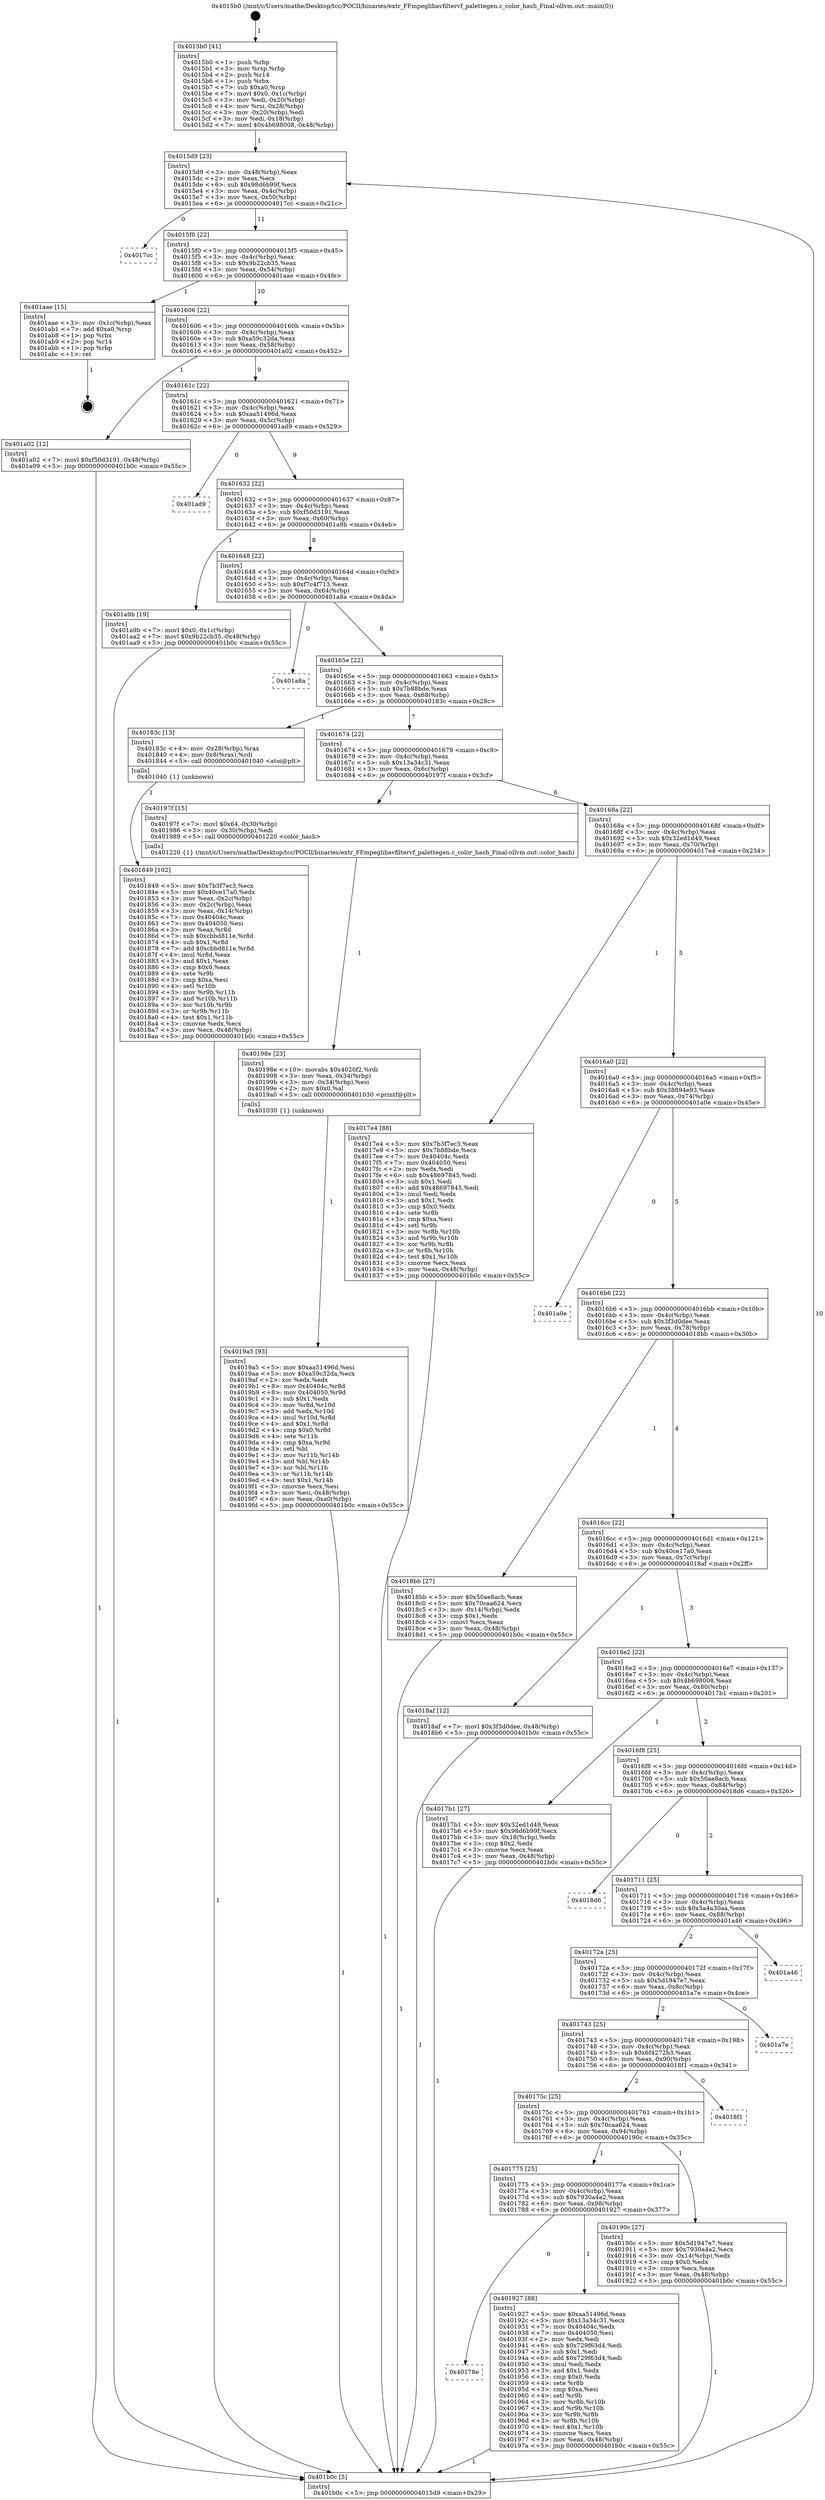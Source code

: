 digraph "0x4015b0" {
  label = "0x4015b0 (/mnt/c/Users/mathe/Desktop/tcc/POCII/binaries/extr_FFmpeglibavfiltervf_palettegen.c_color_hash_Final-ollvm.out::main(0))"
  labelloc = "t"
  node[shape=record]

  Entry [label="",width=0.3,height=0.3,shape=circle,fillcolor=black,style=filled]
  "0x4015d9" [label="{
     0x4015d9 [23]\l
     | [instrs]\l
     &nbsp;&nbsp;0x4015d9 \<+3\>: mov -0x48(%rbp),%eax\l
     &nbsp;&nbsp;0x4015dc \<+2\>: mov %eax,%ecx\l
     &nbsp;&nbsp;0x4015de \<+6\>: sub $0x98d6b99f,%ecx\l
     &nbsp;&nbsp;0x4015e4 \<+3\>: mov %eax,-0x4c(%rbp)\l
     &nbsp;&nbsp;0x4015e7 \<+3\>: mov %ecx,-0x50(%rbp)\l
     &nbsp;&nbsp;0x4015ea \<+6\>: je 00000000004017cc \<main+0x21c\>\l
  }"]
  "0x4017cc" [label="{
     0x4017cc\l
  }", style=dashed]
  "0x4015f0" [label="{
     0x4015f0 [22]\l
     | [instrs]\l
     &nbsp;&nbsp;0x4015f0 \<+5\>: jmp 00000000004015f5 \<main+0x45\>\l
     &nbsp;&nbsp;0x4015f5 \<+3\>: mov -0x4c(%rbp),%eax\l
     &nbsp;&nbsp;0x4015f8 \<+5\>: sub $0x9b22cb35,%eax\l
     &nbsp;&nbsp;0x4015fd \<+3\>: mov %eax,-0x54(%rbp)\l
     &nbsp;&nbsp;0x401600 \<+6\>: je 0000000000401aae \<main+0x4fe\>\l
  }"]
  Exit [label="",width=0.3,height=0.3,shape=circle,fillcolor=black,style=filled,peripheries=2]
  "0x401aae" [label="{
     0x401aae [15]\l
     | [instrs]\l
     &nbsp;&nbsp;0x401aae \<+3\>: mov -0x1c(%rbp),%eax\l
     &nbsp;&nbsp;0x401ab1 \<+7\>: add $0xa0,%rsp\l
     &nbsp;&nbsp;0x401ab8 \<+1\>: pop %rbx\l
     &nbsp;&nbsp;0x401ab9 \<+2\>: pop %r14\l
     &nbsp;&nbsp;0x401abb \<+1\>: pop %rbp\l
     &nbsp;&nbsp;0x401abc \<+1\>: ret\l
  }"]
  "0x401606" [label="{
     0x401606 [22]\l
     | [instrs]\l
     &nbsp;&nbsp;0x401606 \<+5\>: jmp 000000000040160b \<main+0x5b\>\l
     &nbsp;&nbsp;0x40160b \<+3\>: mov -0x4c(%rbp),%eax\l
     &nbsp;&nbsp;0x40160e \<+5\>: sub $0xa59c32da,%eax\l
     &nbsp;&nbsp;0x401613 \<+3\>: mov %eax,-0x58(%rbp)\l
     &nbsp;&nbsp;0x401616 \<+6\>: je 0000000000401a02 \<main+0x452\>\l
  }"]
  "0x4019a5" [label="{
     0x4019a5 [93]\l
     | [instrs]\l
     &nbsp;&nbsp;0x4019a5 \<+5\>: mov $0xaa51496d,%esi\l
     &nbsp;&nbsp;0x4019aa \<+5\>: mov $0xa59c32da,%ecx\l
     &nbsp;&nbsp;0x4019af \<+2\>: xor %edx,%edx\l
     &nbsp;&nbsp;0x4019b1 \<+8\>: mov 0x40404c,%r8d\l
     &nbsp;&nbsp;0x4019b9 \<+8\>: mov 0x404050,%r9d\l
     &nbsp;&nbsp;0x4019c1 \<+3\>: sub $0x1,%edx\l
     &nbsp;&nbsp;0x4019c4 \<+3\>: mov %r8d,%r10d\l
     &nbsp;&nbsp;0x4019c7 \<+3\>: add %edx,%r10d\l
     &nbsp;&nbsp;0x4019ca \<+4\>: imul %r10d,%r8d\l
     &nbsp;&nbsp;0x4019ce \<+4\>: and $0x1,%r8d\l
     &nbsp;&nbsp;0x4019d2 \<+4\>: cmp $0x0,%r8d\l
     &nbsp;&nbsp;0x4019d6 \<+4\>: sete %r11b\l
     &nbsp;&nbsp;0x4019da \<+4\>: cmp $0xa,%r9d\l
     &nbsp;&nbsp;0x4019de \<+3\>: setl %bl\l
     &nbsp;&nbsp;0x4019e1 \<+3\>: mov %r11b,%r14b\l
     &nbsp;&nbsp;0x4019e4 \<+3\>: and %bl,%r14b\l
     &nbsp;&nbsp;0x4019e7 \<+3\>: xor %bl,%r11b\l
     &nbsp;&nbsp;0x4019ea \<+3\>: or %r11b,%r14b\l
     &nbsp;&nbsp;0x4019ed \<+4\>: test $0x1,%r14b\l
     &nbsp;&nbsp;0x4019f1 \<+3\>: cmovne %ecx,%esi\l
     &nbsp;&nbsp;0x4019f4 \<+3\>: mov %esi,-0x48(%rbp)\l
     &nbsp;&nbsp;0x4019f7 \<+6\>: mov %eax,-0xa0(%rbp)\l
     &nbsp;&nbsp;0x4019fd \<+5\>: jmp 0000000000401b0c \<main+0x55c\>\l
  }"]
  "0x401a02" [label="{
     0x401a02 [12]\l
     | [instrs]\l
     &nbsp;&nbsp;0x401a02 \<+7\>: movl $0xf50d3191,-0x48(%rbp)\l
     &nbsp;&nbsp;0x401a09 \<+5\>: jmp 0000000000401b0c \<main+0x55c\>\l
  }"]
  "0x40161c" [label="{
     0x40161c [22]\l
     | [instrs]\l
     &nbsp;&nbsp;0x40161c \<+5\>: jmp 0000000000401621 \<main+0x71\>\l
     &nbsp;&nbsp;0x401621 \<+3\>: mov -0x4c(%rbp),%eax\l
     &nbsp;&nbsp;0x401624 \<+5\>: sub $0xaa51496d,%eax\l
     &nbsp;&nbsp;0x401629 \<+3\>: mov %eax,-0x5c(%rbp)\l
     &nbsp;&nbsp;0x40162c \<+6\>: je 0000000000401ad9 \<main+0x529\>\l
  }"]
  "0x40198e" [label="{
     0x40198e [23]\l
     | [instrs]\l
     &nbsp;&nbsp;0x40198e \<+10\>: movabs $0x4020f2,%rdi\l
     &nbsp;&nbsp;0x401998 \<+3\>: mov %eax,-0x34(%rbp)\l
     &nbsp;&nbsp;0x40199b \<+3\>: mov -0x34(%rbp),%esi\l
     &nbsp;&nbsp;0x40199e \<+2\>: mov $0x0,%al\l
     &nbsp;&nbsp;0x4019a0 \<+5\>: call 0000000000401030 \<printf@plt\>\l
     | [calls]\l
     &nbsp;&nbsp;0x401030 \{1\} (unknown)\l
  }"]
  "0x401ad9" [label="{
     0x401ad9\l
  }", style=dashed]
  "0x401632" [label="{
     0x401632 [22]\l
     | [instrs]\l
     &nbsp;&nbsp;0x401632 \<+5\>: jmp 0000000000401637 \<main+0x87\>\l
     &nbsp;&nbsp;0x401637 \<+3\>: mov -0x4c(%rbp),%eax\l
     &nbsp;&nbsp;0x40163a \<+5\>: sub $0xf50d3191,%eax\l
     &nbsp;&nbsp;0x40163f \<+3\>: mov %eax,-0x60(%rbp)\l
     &nbsp;&nbsp;0x401642 \<+6\>: je 0000000000401a9b \<main+0x4eb\>\l
  }"]
  "0x40178e" [label="{
     0x40178e\l
  }", style=dashed]
  "0x401a9b" [label="{
     0x401a9b [19]\l
     | [instrs]\l
     &nbsp;&nbsp;0x401a9b \<+7\>: movl $0x0,-0x1c(%rbp)\l
     &nbsp;&nbsp;0x401aa2 \<+7\>: movl $0x9b22cb35,-0x48(%rbp)\l
     &nbsp;&nbsp;0x401aa9 \<+5\>: jmp 0000000000401b0c \<main+0x55c\>\l
  }"]
  "0x401648" [label="{
     0x401648 [22]\l
     | [instrs]\l
     &nbsp;&nbsp;0x401648 \<+5\>: jmp 000000000040164d \<main+0x9d\>\l
     &nbsp;&nbsp;0x40164d \<+3\>: mov -0x4c(%rbp),%eax\l
     &nbsp;&nbsp;0x401650 \<+5\>: sub $0xf7c4f713,%eax\l
     &nbsp;&nbsp;0x401655 \<+3\>: mov %eax,-0x64(%rbp)\l
     &nbsp;&nbsp;0x401658 \<+6\>: je 0000000000401a8a \<main+0x4da\>\l
  }"]
  "0x401927" [label="{
     0x401927 [88]\l
     | [instrs]\l
     &nbsp;&nbsp;0x401927 \<+5\>: mov $0xaa51496d,%eax\l
     &nbsp;&nbsp;0x40192c \<+5\>: mov $0x13a34c31,%ecx\l
     &nbsp;&nbsp;0x401931 \<+7\>: mov 0x40404c,%edx\l
     &nbsp;&nbsp;0x401938 \<+7\>: mov 0x404050,%esi\l
     &nbsp;&nbsp;0x40193f \<+2\>: mov %edx,%edi\l
     &nbsp;&nbsp;0x401941 \<+6\>: sub $0x729f63d4,%edi\l
     &nbsp;&nbsp;0x401947 \<+3\>: sub $0x1,%edi\l
     &nbsp;&nbsp;0x40194a \<+6\>: add $0x729f63d4,%edi\l
     &nbsp;&nbsp;0x401950 \<+3\>: imul %edi,%edx\l
     &nbsp;&nbsp;0x401953 \<+3\>: and $0x1,%edx\l
     &nbsp;&nbsp;0x401956 \<+3\>: cmp $0x0,%edx\l
     &nbsp;&nbsp;0x401959 \<+4\>: sete %r8b\l
     &nbsp;&nbsp;0x40195d \<+3\>: cmp $0xa,%esi\l
     &nbsp;&nbsp;0x401960 \<+4\>: setl %r9b\l
     &nbsp;&nbsp;0x401964 \<+3\>: mov %r8b,%r10b\l
     &nbsp;&nbsp;0x401967 \<+3\>: and %r9b,%r10b\l
     &nbsp;&nbsp;0x40196a \<+3\>: xor %r9b,%r8b\l
     &nbsp;&nbsp;0x40196d \<+3\>: or %r8b,%r10b\l
     &nbsp;&nbsp;0x401970 \<+4\>: test $0x1,%r10b\l
     &nbsp;&nbsp;0x401974 \<+3\>: cmovne %ecx,%eax\l
     &nbsp;&nbsp;0x401977 \<+3\>: mov %eax,-0x48(%rbp)\l
     &nbsp;&nbsp;0x40197a \<+5\>: jmp 0000000000401b0c \<main+0x55c\>\l
  }"]
  "0x401a8a" [label="{
     0x401a8a\l
  }", style=dashed]
  "0x40165e" [label="{
     0x40165e [22]\l
     | [instrs]\l
     &nbsp;&nbsp;0x40165e \<+5\>: jmp 0000000000401663 \<main+0xb3\>\l
     &nbsp;&nbsp;0x401663 \<+3\>: mov -0x4c(%rbp),%eax\l
     &nbsp;&nbsp;0x401666 \<+5\>: sub $0x7b88bde,%eax\l
     &nbsp;&nbsp;0x40166b \<+3\>: mov %eax,-0x68(%rbp)\l
     &nbsp;&nbsp;0x40166e \<+6\>: je 000000000040183c \<main+0x28c\>\l
  }"]
  "0x401775" [label="{
     0x401775 [25]\l
     | [instrs]\l
     &nbsp;&nbsp;0x401775 \<+5\>: jmp 000000000040177a \<main+0x1ca\>\l
     &nbsp;&nbsp;0x40177a \<+3\>: mov -0x4c(%rbp),%eax\l
     &nbsp;&nbsp;0x40177d \<+5\>: sub $0x7930a4a2,%eax\l
     &nbsp;&nbsp;0x401782 \<+6\>: mov %eax,-0x98(%rbp)\l
     &nbsp;&nbsp;0x401788 \<+6\>: je 0000000000401927 \<main+0x377\>\l
  }"]
  "0x40183c" [label="{
     0x40183c [13]\l
     | [instrs]\l
     &nbsp;&nbsp;0x40183c \<+4\>: mov -0x28(%rbp),%rax\l
     &nbsp;&nbsp;0x401840 \<+4\>: mov 0x8(%rax),%rdi\l
     &nbsp;&nbsp;0x401844 \<+5\>: call 0000000000401040 \<atoi@plt\>\l
     | [calls]\l
     &nbsp;&nbsp;0x401040 \{1\} (unknown)\l
  }"]
  "0x401674" [label="{
     0x401674 [22]\l
     | [instrs]\l
     &nbsp;&nbsp;0x401674 \<+5\>: jmp 0000000000401679 \<main+0xc9\>\l
     &nbsp;&nbsp;0x401679 \<+3\>: mov -0x4c(%rbp),%eax\l
     &nbsp;&nbsp;0x40167c \<+5\>: sub $0x13a34c31,%eax\l
     &nbsp;&nbsp;0x401681 \<+3\>: mov %eax,-0x6c(%rbp)\l
     &nbsp;&nbsp;0x401684 \<+6\>: je 000000000040197f \<main+0x3cf\>\l
  }"]
  "0x40190c" [label="{
     0x40190c [27]\l
     | [instrs]\l
     &nbsp;&nbsp;0x40190c \<+5\>: mov $0x5d1947e7,%eax\l
     &nbsp;&nbsp;0x401911 \<+5\>: mov $0x7930a4a2,%ecx\l
     &nbsp;&nbsp;0x401916 \<+3\>: mov -0x14(%rbp),%edx\l
     &nbsp;&nbsp;0x401919 \<+3\>: cmp $0x0,%edx\l
     &nbsp;&nbsp;0x40191c \<+3\>: cmove %ecx,%eax\l
     &nbsp;&nbsp;0x40191f \<+3\>: mov %eax,-0x48(%rbp)\l
     &nbsp;&nbsp;0x401922 \<+5\>: jmp 0000000000401b0c \<main+0x55c\>\l
  }"]
  "0x40197f" [label="{
     0x40197f [15]\l
     | [instrs]\l
     &nbsp;&nbsp;0x40197f \<+7\>: movl $0x64,-0x30(%rbp)\l
     &nbsp;&nbsp;0x401986 \<+3\>: mov -0x30(%rbp),%edi\l
     &nbsp;&nbsp;0x401989 \<+5\>: call 0000000000401220 \<color_hash\>\l
     | [calls]\l
     &nbsp;&nbsp;0x401220 \{1\} (/mnt/c/Users/mathe/Desktop/tcc/POCII/binaries/extr_FFmpeglibavfiltervf_palettegen.c_color_hash_Final-ollvm.out::color_hash)\l
  }"]
  "0x40168a" [label="{
     0x40168a [22]\l
     | [instrs]\l
     &nbsp;&nbsp;0x40168a \<+5\>: jmp 000000000040168f \<main+0xdf\>\l
     &nbsp;&nbsp;0x40168f \<+3\>: mov -0x4c(%rbp),%eax\l
     &nbsp;&nbsp;0x401692 \<+5\>: sub $0x32ed1d49,%eax\l
     &nbsp;&nbsp;0x401697 \<+3\>: mov %eax,-0x70(%rbp)\l
     &nbsp;&nbsp;0x40169a \<+6\>: je 00000000004017e4 \<main+0x234\>\l
  }"]
  "0x40175c" [label="{
     0x40175c [25]\l
     | [instrs]\l
     &nbsp;&nbsp;0x40175c \<+5\>: jmp 0000000000401761 \<main+0x1b1\>\l
     &nbsp;&nbsp;0x401761 \<+3\>: mov -0x4c(%rbp),%eax\l
     &nbsp;&nbsp;0x401764 \<+5\>: sub $0x70caa624,%eax\l
     &nbsp;&nbsp;0x401769 \<+6\>: mov %eax,-0x94(%rbp)\l
     &nbsp;&nbsp;0x40176f \<+6\>: je 000000000040190c \<main+0x35c\>\l
  }"]
  "0x4017e4" [label="{
     0x4017e4 [88]\l
     | [instrs]\l
     &nbsp;&nbsp;0x4017e4 \<+5\>: mov $0x7b3f7ec3,%eax\l
     &nbsp;&nbsp;0x4017e9 \<+5\>: mov $0x7b88bde,%ecx\l
     &nbsp;&nbsp;0x4017ee \<+7\>: mov 0x40404c,%edx\l
     &nbsp;&nbsp;0x4017f5 \<+7\>: mov 0x404050,%esi\l
     &nbsp;&nbsp;0x4017fc \<+2\>: mov %edx,%edi\l
     &nbsp;&nbsp;0x4017fe \<+6\>: sub $0x48697845,%edi\l
     &nbsp;&nbsp;0x401804 \<+3\>: sub $0x1,%edi\l
     &nbsp;&nbsp;0x401807 \<+6\>: add $0x48697845,%edi\l
     &nbsp;&nbsp;0x40180d \<+3\>: imul %edi,%edx\l
     &nbsp;&nbsp;0x401810 \<+3\>: and $0x1,%edx\l
     &nbsp;&nbsp;0x401813 \<+3\>: cmp $0x0,%edx\l
     &nbsp;&nbsp;0x401816 \<+4\>: sete %r8b\l
     &nbsp;&nbsp;0x40181a \<+3\>: cmp $0xa,%esi\l
     &nbsp;&nbsp;0x40181d \<+4\>: setl %r9b\l
     &nbsp;&nbsp;0x401821 \<+3\>: mov %r8b,%r10b\l
     &nbsp;&nbsp;0x401824 \<+3\>: and %r9b,%r10b\l
     &nbsp;&nbsp;0x401827 \<+3\>: xor %r9b,%r8b\l
     &nbsp;&nbsp;0x40182a \<+3\>: or %r8b,%r10b\l
     &nbsp;&nbsp;0x40182d \<+4\>: test $0x1,%r10b\l
     &nbsp;&nbsp;0x401831 \<+3\>: cmovne %ecx,%eax\l
     &nbsp;&nbsp;0x401834 \<+3\>: mov %eax,-0x48(%rbp)\l
     &nbsp;&nbsp;0x401837 \<+5\>: jmp 0000000000401b0c \<main+0x55c\>\l
  }"]
  "0x4016a0" [label="{
     0x4016a0 [22]\l
     | [instrs]\l
     &nbsp;&nbsp;0x4016a0 \<+5\>: jmp 00000000004016a5 \<main+0xf5\>\l
     &nbsp;&nbsp;0x4016a5 \<+3\>: mov -0x4c(%rbp),%eax\l
     &nbsp;&nbsp;0x4016a8 \<+5\>: sub $0x38894e93,%eax\l
     &nbsp;&nbsp;0x4016ad \<+3\>: mov %eax,-0x74(%rbp)\l
     &nbsp;&nbsp;0x4016b0 \<+6\>: je 0000000000401a0e \<main+0x45e\>\l
  }"]
  "0x4018f1" [label="{
     0x4018f1\l
  }", style=dashed]
  "0x401a0e" [label="{
     0x401a0e\l
  }", style=dashed]
  "0x4016b6" [label="{
     0x4016b6 [22]\l
     | [instrs]\l
     &nbsp;&nbsp;0x4016b6 \<+5\>: jmp 00000000004016bb \<main+0x10b\>\l
     &nbsp;&nbsp;0x4016bb \<+3\>: mov -0x4c(%rbp),%eax\l
     &nbsp;&nbsp;0x4016be \<+5\>: sub $0x3f3d0dee,%eax\l
     &nbsp;&nbsp;0x4016c3 \<+3\>: mov %eax,-0x78(%rbp)\l
     &nbsp;&nbsp;0x4016c6 \<+6\>: je 00000000004018bb \<main+0x30b\>\l
  }"]
  "0x401743" [label="{
     0x401743 [25]\l
     | [instrs]\l
     &nbsp;&nbsp;0x401743 \<+5\>: jmp 0000000000401748 \<main+0x198\>\l
     &nbsp;&nbsp;0x401748 \<+3\>: mov -0x4c(%rbp),%eax\l
     &nbsp;&nbsp;0x40174b \<+5\>: sub $0x6f4272b3,%eax\l
     &nbsp;&nbsp;0x401750 \<+6\>: mov %eax,-0x90(%rbp)\l
     &nbsp;&nbsp;0x401756 \<+6\>: je 00000000004018f1 \<main+0x341\>\l
  }"]
  "0x4018bb" [label="{
     0x4018bb [27]\l
     | [instrs]\l
     &nbsp;&nbsp;0x4018bb \<+5\>: mov $0x50ae8acb,%eax\l
     &nbsp;&nbsp;0x4018c0 \<+5\>: mov $0x70caa624,%ecx\l
     &nbsp;&nbsp;0x4018c5 \<+3\>: mov -0x14(%rbp),%edx\l
     &nbsp;&nbsp;0x4018c8 \<+3\>: cmp $0x1,%edx\l
     &nbsp;&nbsp;0x4018cb \<+3\>: cmovl %ecx,%eax\l
     &nbsp;&nbsp;0x4018ce \<+3\>: mov %eax,-0x48(%rbp)\l
     &nbsp;&nbsp;0x4018d1 \<+5\>: jmp 0000000000401b0c \<main+0x55c\>\l
  }"]
  "0x4016cc" [label="{
     0x4016cc [22]\l
     | [instrs]\l
     &nbsp;&nbsp;0x4016cc \<+5\>: jmp 00000000004016d1 \<main+0x121\>\l
     &nbsp;&nbsp;0x4016d1 \<+3\>: mov -0x4c(%rbp),%eax\l
     &nbsp;&nbsp;0x4016d4 \<+5\>: sub $0x40ce17a0,%eax\l
     &nbsp;&nbsp;0x4016d9 \<+3\>: mov %eax,-0x7c(%rbp)\l
     &nbsp;&nbsp;0x4016dc \<+6\>: je 00000000004018af \<main+0x2ff\>\l
  }"]
  "0x401a7e" [label="{
     0x401a7e\l
  }", style=dashed]
  "0x4018af" [label="{
     0x4018af [12]\l
     | [instrs]\l
     &nbsp;&nbsp;0x4018af \<+7\>: movl $0x3f3d0dee,-0x48(%rbp)\l
     &nbsp;&nbsp;0x4018b6 \<+5\>: jmp 0000000000401b0c \<main+0x55c\>\l
  }"]
  "0x4016e2" [label="{
     0x4016e2 [22]\l
     | [instrs]\l
     &nbsp;&nbsp;0x4016e2 \<+5\>: jmp 00000000004016e7 \<main+0x137\>\l
     &nbsp;&nbsp;0x4016e7 \<+3\>: mov -0x4c(%rbp),%eax\l
     &nbsp;&nbsp;0x4016ea \<+5\>: sub $0x4b698008,%eax\l
     &nbsp;&nbsp;0x4016ef \<+3\>: mov %eax,-0x80(%rbp)\l
     &nbsp;&nbsp;0x4016f2 \<+6\>: je 00000000004017b1 \<main+0x201\>\l
  }"]
  "0x40172a" [label="{
     0x40172a [25]\l
     | [instrs]\l
     &nbsp;&nbsp;0x40172a \<+5\>: jmp 000000000040172f \<main+0x17f\>\l
     &nbsp;&nbsp;0x40172f \<+3\>: mov -0x4c(%rbp),%eax\l
     &nbsp;&nbsp;0x401732 \<+5\>: sub $0x5d1947e7,%eax\l
     &nbsp;&nbsp;0x401737 \<+6\>: mov %eax,-0x8c(%rbp)\l
     &nbsp;&nbsp;0x40173d \<+6\>: je 0000000000401a7e \<main+0x4ce\>\l
  }"]
  "0x4017b1" [label="{
     0x4017b1 [27]\l
     | [instrs]\l
     &nbsp;&nbsp;0x4017b1 \<+5\>: mov $0x32ed1d49,%eax\l
     &nbsp;&nbsp;0x4017b6 \<+5\>: mov $0x98d6b99f,%ecx\l
     &nbsp;&nbsp;0x4017bb \<+3\>: mov -0x18(%rbp),%edx\l
     &nbsp;&nbsp;0x4017be \<+3\>: cmp $0x2,%edx\l
     &nbsp;&nbsp;0x4017c1 \<+3\>: cmovne %ecx,%eax\l
     &nbsp;&nbsp;0x4017c4 \<+3\>: mov %eax,-0x48(%rbp)\l
     &nbsp;&nbsp;0x4017c7 \<+5\>: jmp 0000000000401b0c \<main+0x55c\>\l
  }"]
  "0x4016f8" [label="{
     0x4016f8 [25]\l
     | [instrs]\l
     &nbsp;&nbsp;0x4016f8 \<+5\>: jmp 00000000004016fd \<main+0x14d\>\l
     &nbsp;&nbsp;0x4016fd \<+3\>: mov -0x4c(%rbp),%eax\l
     &nbsp;&nbsp;0x401700 \<+5\>: sub $0x50ae8acb,%eax\l
     &nbsp;&nbsp;0x401705 \<+6\>: mov %eax,-0x84(%rbp)\l
     &nbsp;&nbsp;0x40170b \<+6\>: je 00000000004018d6 \<main+0x326\>\l
  }"]
  "0x401b0c" [label="{
     0x401b0c [5]\l
     | [instrs]\l
     &nbsp;&nbsp;0x401b0c \<+5\>: jmp 00000000004015d9 \<main+0x29\>\l
  }"]
  "0x4015b0" [label="{
     0x4015b0 [41]\l
     | [instrs]\l
     &nbsp;&nbsp;0x4015b0 \<+1\>: push %rbp\l
     &nbsp;&nbsp;0x4015b1 \<+3\>: mov %rsp,%rbp\l
     &nbsp;&nbsp;0x4015b4 \<+2\>: push %r14\l
     &nbsp;&nbsp;0x4015b6 \<+1\>: push %rbx\l
     &nbsp;&nbsp;0x4015b7 \<+7\>: sub $0xa0,%rsp\l
     &nbsp;&nbsp;0x4015be \<+7\>: movl $0x0,-0x1c(%rbp)\l
     &nbsp;&nbsp;0x4015c5 \<+3\>: mov %edi,-0x20(%rbp)\l
     &nbsp;&nbsp;0x4015c8 \<+4\>: mov %rsi,-0x28(%rbp)\l
     &nbsp;&nbsp;0x4015cc \<+3\>: mov -0x20(%rbp),%edi\l
     &nbsp;&nbsp;0x4015cf \<+3\>: mov %edi,-0x18(%rbp)\l
     &nbsp;&nbsp;0x4015d2 \<+7\>: movl $0x4b698008,-0x48(%rbp)\l
  }"]
  "0x401849" [label="{
     0x401849 [102]\l
     | [instrs]\l
     &nbsp;&nbsp;0x401849 \<+5\>: mov $0x7b3f7ec3,%ecx\l
     &nbsp;&nbsp;0x40184e \<+5\>: mov $0x40ce17a0,%edx\l
     &nbsp;&nbsp;0x401853 \<+3\>: mov %eax,-0x2c(%rbp)\l
     &nbsp;&nbsp;0x401856 \<+3\>: mov -0x2c(%rbp),%eax\l
     &nbsp;&nbsp;0x401859 \<+3\>: mov %eax,-0x14(%rbp)\l
     &nbsp;&nbsp;0x40185c \<+7\>: mov 0x40404c,%eax\l
     &nbsp;&nbsp;0x401863 \<+7\>: mov 0x404050,%esi\l
     &nbsp;&nbsp;0x40186a \<+3\>: mov %eax,%r8d\l
     &nbsp;&nbsp;0x40186d \<+7\>: sub $0xcbbd811e,%r8d\l
     &nbsp;&nbsp;0x401874 \<+4\>: sub $0x1,%r8d\l
     &nbsp;&nbsp;0x401878 \<+7\>: add $0xcbbd811e,%r8d\l
     &nbsp;&nbsp;0x40187f \<+4\>: imul %r8d,%eax\l
     &nbsp;&nbsp;0x401883 \<+3\>: and $0x1,%eax\l
     &nbsp;&nbsp;0x401886 \<+3\>: cmp $0x0,%eax\l
     &nbsp;&nbsp;0x401889 \<+4\>: sete %r9b\l
     &nbsp;&nbsp;0x40188d \<+3\>: cmp $0xa,%esi\l
     &nbsp;&nbsp;0x401890 \<+4\>: setl %r10b\l
     &nbsp;&nbsp;0x401894 \<+3\>: mov %r9b,%r11b\l
     &nbsp;&nbsp;0x401897 \<+3\>: and %r10b,%r11b\l
     &nbsp;&nbsp;0x40189a \<+3\>: xor %r10b,%r9b\l
     &nbsp;&nbsp;0x40189d \<+3\>: or %r9b,%r11b\l
     &nbsp;&nbsp;0x4018a0 \<+4\>: test $0x1,%r11b\l
     &nbsp;&nbsp;0x4018a4 \<+3\>: cmovne %edx,%ecx\l
     &nbsp;&nbsp;0x4018a7 \<+3\>: mov %ecx,-0x48(%rbp)\l
     &nbsp;&nbsp;0x4018aa \<+5\>: jmp 0000000000401b0c \<main+0x55c\>\l
  }"]
  "0x401a46" [label="{
     0x401a46\l
  }", style=dashed]
  "0x4018d6" [label="{
     0x4018d6\l
  }", style=dashed]
  "0x401711" [label="{
     0x401711 [25]\l
     | [instrs]\l
     &nbsp;&nbsp;0x401711 \<+5\>: jmp 0000000000401716 \<main+0x166\>\l
     &nbsp;&nbsp;0x401716 \<+3\>: mov -0x4c(%rbp),%eax\l
     &nbsp;&nbsp;0x401719 \<+5\>: sub $0x5a4a30aa,%eax\l
     &nbsp;&nbsp;0x40171e \<+6\>: mov %eax,-0x88(%rbp)\l
     &nbsp;&nbsp;0x401724 \<+6\>: je 0000000000401a46 \<main+0x496\>\l
  }"]
  Entry -> "0x4015b0" [label=" 1"]
  "0x4015d9" -> "0x4017cc" [label=" 0"]
  "0x4015d9" -> "0x4015f0" [label=" 11"]
  "0x401aae" -> Exit [label=" 1"]
  "0x4015f0" -> "0x401aae" [label=" 1"]
  "0x4015f0" -> "0x401606" [label=" 10"]
  "0x401a9b" -> "0x401b0c" [label=" 1"]
  "0x401606" -> "0x401a02" [label=" 1"]
  "0x401606" -> "0x40161c" [label=" 9"]
  "0x401a02" -> "0x401b0c" [label=" 1"]
  "0x40161c" -> "0x401ad9" [label=" 0"]
  "0x40161c" -> "0x401632" [label=" 9"]
  "0x4019a5" -> "0x401b0c" [label=" 1"]
  "0x401632" -> "0x401a9b" [label=" 1"]
  "0x401632" -> "0x401648" [label=" 8"]
  "0x40198e" -> "0x4019a5" [label=" 1"]
  "0x401648" -> "0x401a8a" [label=" 0"]
  "0x401648" -> "0x40165e" [label=" 8"]
  "0x40197f" -> "0x40198e" [label=" 1"]
  "0x40165e" -> "0x40183c" [label=" 1"]
  "0x40165e" -> "0x401674" [label=" 7"]
  "0x401775" -> "0x40178e" [label=" 0"]
  "0x401674" -> "0x40197f" [label=" 1"]
  "0x401674" -> "0x40168a" [label=" 6"]
  "0x401775" -> "0x401927" [label=" 1"]
  "0x40168a" -> "0x4017e4" [label=" 1"]
  "0x40168a" -> "0x4016a0" [label=" 5"]
  "0x40190c" -> "0x401b0c" [label=" 1"]
  "0x4016a0" -> "0x401a0e" [label=" 0"]
  "0x4016a0" -> "0x4016b6" [label=" 5"]
  "0x40175c" -> "0x401775" [label=" 1"]
  "0x4016b6" -> "0x4018bb" [label=" 1"]
  "0x4016b6" -> "0x4016cc" [label=" 4"]
  "0x401927" -> "0x401b0c" [label=" 1"]
  "0x4016cc" -> "0x4018af" [label=" 1"]
  "0x4016cc" -> "0x4016e2" [label=" 3"]
  "0x401743" -> "0x40175c" [label=" 2"]
  "0x4016e2" -> "0x4017b1" [label=" 1"]
  "0x4016e2" -> "0x4016f8" [label=" 2"]
  "0x4017b1" -> "0x401b0c" [label=" 1"]
  "0x4015b0" -> "0x4015d9" [label=" 1"]
  "0x401b0c" -> "0x4015d9" [label=" 10"]
  "0x4017e4" -> "0x401b0c" [label=" 1"]
  "0x40183c" -> "0x401849" [label=" 1"]
  "0x401849" -> "0x401b0c" [label=" 1"]
  "0x4018af" -> "0x401b0c" [label=" 1"]
  "0x4018bb" -> "0x401b0c" [label=" 1"]
  "0x40175c" -> "0x40190c" [label=" 1"]
  "0x4016f8" -> "0x4018d6" [label=" 0"]
  "0x4016f8" -> "0x401711" [label=" 2"]
  "0x40172a" -> "0x401743" [label=" 2"]
  "0x401711" -> "0x401a46" [label=" 0"]
  "0x401711" -> "0x40172a" [label=" 2"]
  "0x401743" -> "0x4018f1" [label=" 0"]
  "0x40172a" -> "0x401a7e" [label=" 0"]
}
